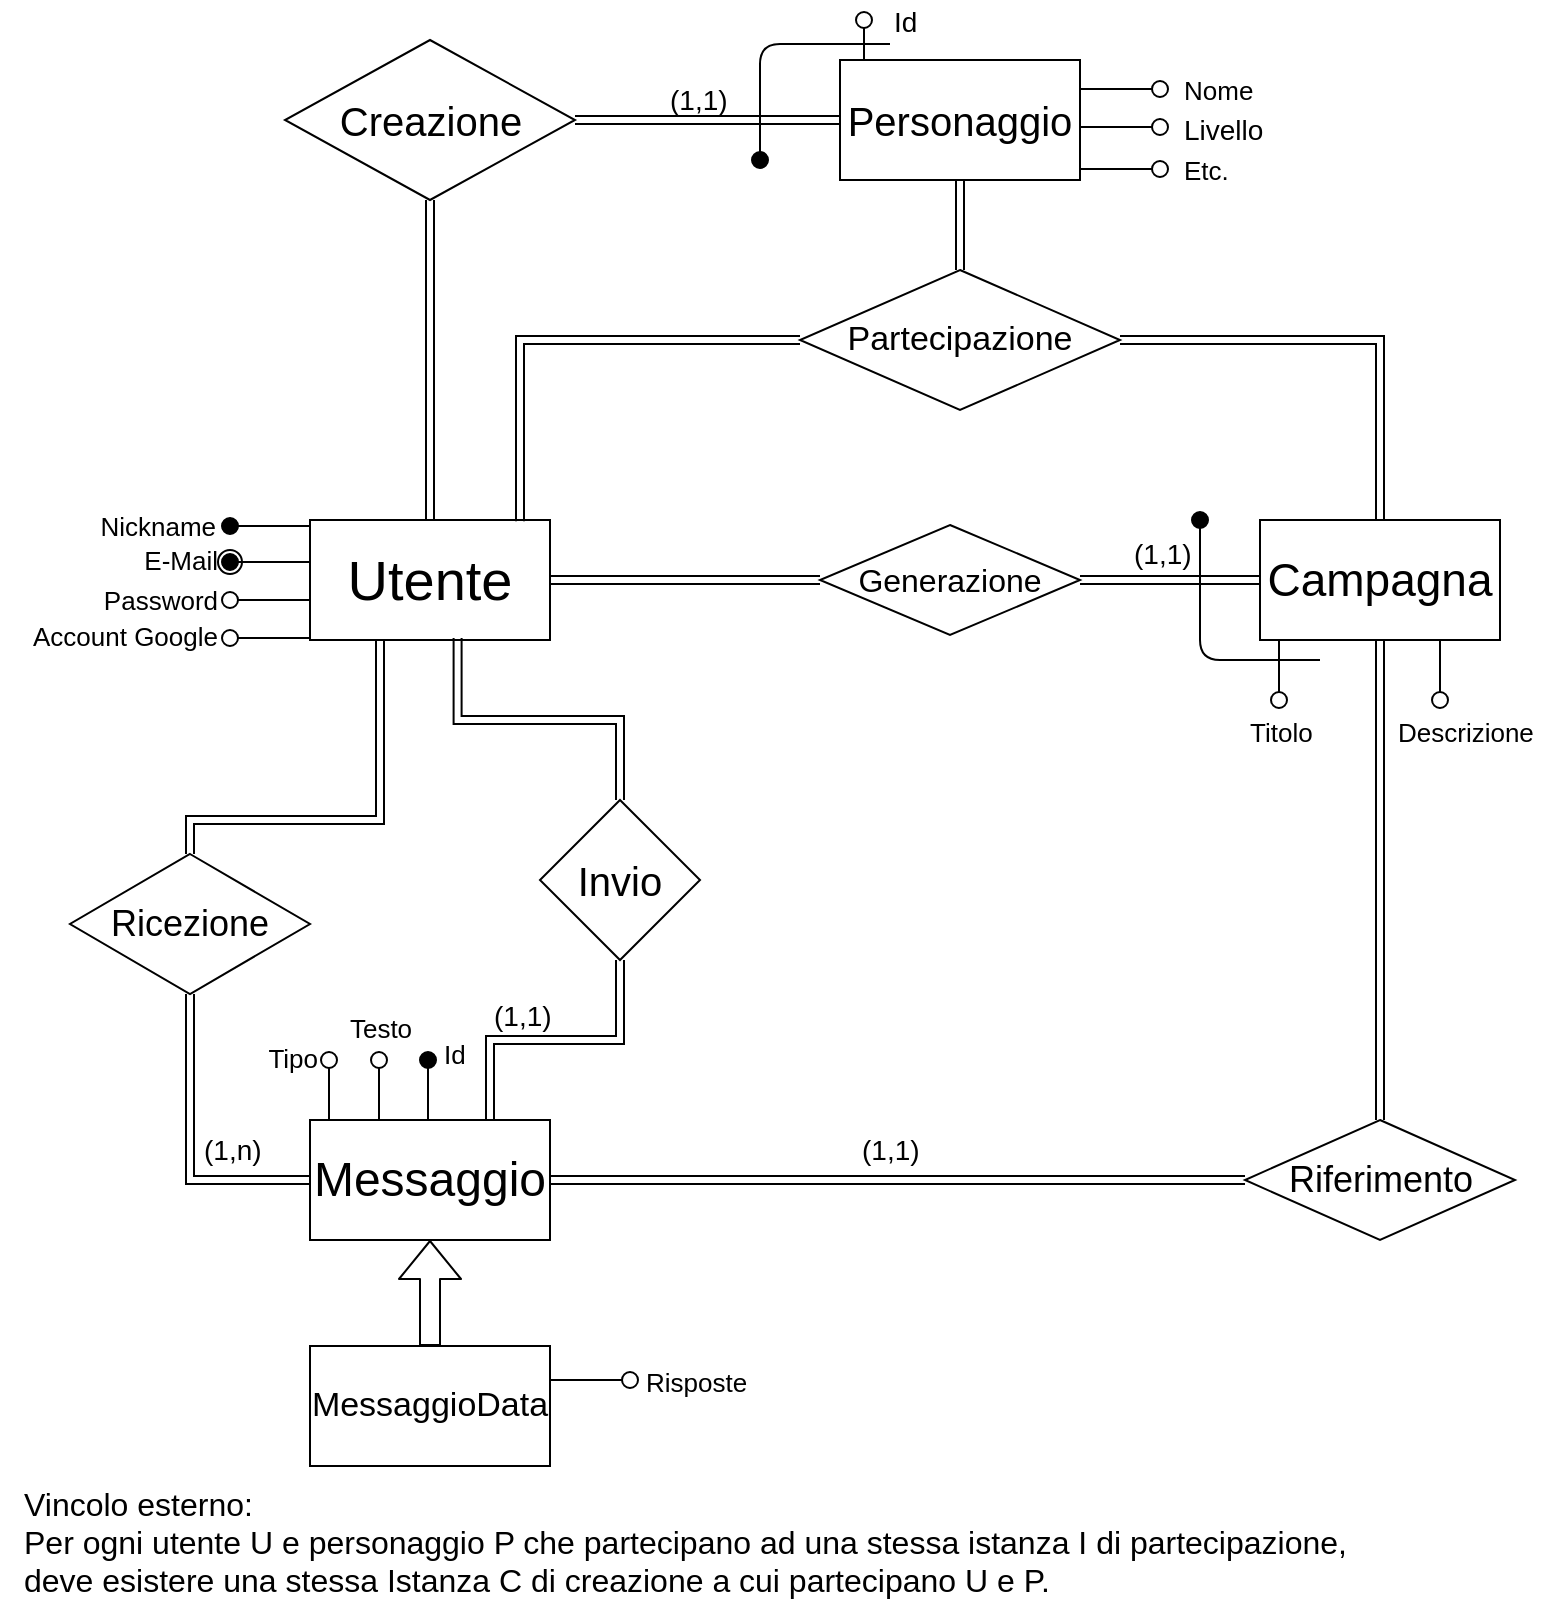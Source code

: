 <mxfile version="10.6.7" type="device"><diagram id="UXINHJAPr1Iko0EEeCQH" name="Page-1"><mxGraphModel dx="1174" dy="706" grid="1" gridSize="10" guides="1" tooltips="1" connect="1" arrows="1" fold="1" page="1" pageScale="1" pageWidth="827" pageHeight="1169" math="0" shadow="0"><root><mxCell id="0"/><mxCell id="1" parent="0"/><mxCell id="1xMVELPJUPynSALlXkZD-99" value="" style="ellipse;whiteSpace=wrap;html=1;aspect=fixed;align=right;" parent="1" vertex="1"><mxGeometry x="159" y="275" width="12" height="12" as="geometry"/></mxCell><mxCell id="1xMVELPJUPynSALlXkZD-27" style="edgeStyle=orthogonalEdgeStyle;shape=link;rounded=0;orthogonalLoop=1;jettySize=auto;html=1;entryX=0.5;entryY=0;entryDx=0;entryDy=0;" parent="1" source="1xMVELPJUPynSALlXkZD-1" target="1xMVELPJUPynSALlXkZD-11" edge="1"><mxGeometry relative="1" as="geometry"><mxPoint x="130" y="290" as="targetPoint"/><Array as="points"><mxPoint x="240" y="410"/><mxPoint x="145" y="410"/></Array></mxGeometry></mxCell><mxCell id="1xMVELPJUPynSALlXkZD-1" value="&lt;font style=&quot;font-size: 28px&quot;&gt;Utente&lt;/font&gt;" style="rounded=0;whiteSpace=wrap;html=1;" parent="1" vertex="1"><mxGeometry x="205" y="260" width="120" height="60" as="geometry"/></mxCell><mxCell id="1xMVELPJUPynSALlXkZD-24" style="edgeStyle=none;shape=link;rounded=0;orthogonalLoop=1;jettySize=auto;html=1;exitX=0.5;exitY=1;exitDx=0;exitDy=0;entryX=0.5;entryY=0;entryDx=0;entryDy=0;" parent="1" source="1xMVELPJUPynSALlXkZD-3" target="1xMVELPJUPynSALlXkZD-16" edge="1"><mxGeometry relative="1" as="geometry"/></mxCell><mxCell id="1xMVELPJUPynSALlXkZD-3" value="&lt;font style=&quot;font-size: 20px&quot;&gt;Personaggio&lt;/font&gt;" style="rounded=0;whiteSpace=wrap;html=1;" parent="1" vertex="1"><mxGeometry x="470" y="30" width="120" height="60" as="geometry"/></mxCell><mxCell id="1xMVELPJUPynSALlXkZD-6" value="&lt;font style=&quot;font-size: 23px&quot;&gt;Campagna&lt;/font&gt;" style="rounded=0;whiteSpace=wrap;html=1;" parent="1" vertex="1"><mxGeometry x="680" y="260" width="120" height="60" as="geometry"/></mxCell><mxCell id="1xMVELPJUPynSALlXkZD-29" style="edgeStyle=orthogonalEdgeStyle;shape=link;rounded=0;orthogonalLoop=1;jettySize=auto;html=1;exitX=0.75;exitY=0;exitDx=0;exitDy=0;entryX=0.5;entryY=1;entryDx=0;entryDy=0;" parent="1" source="1xMVELPJUPynSALlXkZD-9" target="1xMVELPJUPynSALlXkZD-12" edge="1"><mxGeometry relative="1" as="geometry"/></mxCell><mxCell id="1xMVELPJUPynSALlXkZD-31" style="edgeStyle=orthogonalEdgeStyle;shape=link;rounded=0;orthogonalLoop=1;jettySize=auto;html=1;entryX=0;entryY=0.5;entryDx=0;entryDy=0;" parent="1" source="1xMVELPJUPynSALlXkZD-9" target="1xMVELPJUPynSALlXkZD-18" edge="1"><mxGeometry relative="1" as="geometry"/></mxCell><mxCell id="1xMVELPJUPynSALlXkZD-9" value="&lt;font style=&quot;font-size: 24px&quot;&gt;Messaggio&lt;/font&gt;" style="rounded=0;whiteSpace=wrap;html=1;" parent="1" vertex="1"><mxGeometry x="205" y="560" width="120" height="60" as="geometry"/></mxCell><mxCell id="1xMVELPJUPynSALlXkZD-28" style="edgeStyle=orthogonalEdgeStyle;shape=link;rounded=0;orthogonalLoop=1;jettySize=auto;html=1;exitX=0.5;exitY=1;exitDx=0;exitDy=0;entryX=0;entryY=0.5;entryDx=0;entryDy=0;" parent="1" source="1xMVELPJUPynSALlXkZD-11" target="1xMVELPJUPynSALlXkZD-9" edge="1"><mxGeometry relative="1" as="geometry"/></mxCell><mxCell id="1xMVELPJUPynSALlXkZD-11" value="&lt;font style=&quot;font-size: 18px&quot;&gt;Ricezione&lt;/font&gt;" style="rhombus;whiteSpace=wrap;html=1;" parent="1" vertex="1"><mxGeometry x="85" y="427" width="120" height="70" as="geometry"/></mxCell><mxCell id="1xMVELPJUPynSALlXkZD-30" style="edgeStyle=orthogonalEdgeStyle;shape=link;rounded=0;orthogonalLoop=1;jettySize=auto;html=1;exitX=0.5;exitY=0;exitDx=0;exitDy=0;entryX=0.615;entryY=0.983;entryDx=0;entryDy=0;entryPerimeter=0;" parent="1" source="1xMVELPJUPynSALlXkZD-12" target="1xMVELPJUPynSALlXkZD-1" edge="1"><mxGeometry relative="1" as="geometry"/></mxCell><mxCell id="1xMVELPJUPynSALlXkZD-12" value="&lt;font style=&quot;font-size: 20px&quot;&gt;Invio&lt;/font&gt;" style="rhombus;whiteSpace=wrap;html=1;" parent="1" vertex="1"><mxGeometry x="320" y="400" width="80" height="80" as="geometry"/></mxCell><mxCell id="1xMVELPJUPynSALlXkZD-20" style="rounded=0;orthogonalLoop=1;jettySize=auto;html=1;shape=link;" parent="1" source="1xMVELPJUPynSALlXkZD-15" target="1xMVELPJUPynSALlXkZD-1" edge="1"><mxGeometry relative="1" as="geometry"/></mxCell><mxCell id="1xMVELPJUPynSALlXkZD-23" style="edgeStyle=none;shape=link;rounded=0;orthogonalLoop=1;jettySize=auto;html=1;" parent="1" source="1xMVELPJUPynSALlXkZD-15" target="1xMVELPJUPynSALlXkZD-3" edge="1"><mxGeometry relative="1" as="geometry"/></mxCell><mxCell id="1xMVELPJUPynSALlXkZD-15" value="&lt;font style=&quot;font-size: 20px&quot;&gt;Creazione&lt;/font&gt;" style="rhombus;whiteSpace=wrap;html=1;" parent="1" vertex="1"><mxGeometry x="192.5" y="20" width="145" height="80" as="geometry"/></mxCell><mxCell id="1xMVELPJUPynSALlXkZD-33" style="edgeStyle=orthogonalEdgeStyle;shape=link;rounded=0;orthogonalLoop=1;jettySize=auto;html=1;" parent="1" source="1xMVELPJUPynSALlXkZD-16" target="1xMVELPJUPynSALlXkZD-6" edge="1"><mxGeometry relative="1" as="geometry"/></mxCell><mxCell id="1xMVELPJUPynSALlXkZD-34" style="edgeStyle=orthogonalEdgeStyle;shape=link;rounded=0;orthogonalLoop=1;jettySize=auto;html=1;entryX=0.875;entryY=0.01;entryDx=0;entryDy=0;entryPerimeter=0;" parent="1" source="1xMVELPJUPynSALlXkZD-16" target="1xMVELPJUPynSALlXkZD-1" edge="1"><mxGeometry relative="1" as="geometry"/></mxCell><mxCell id="1xMVELPJUPynSALlXkZD-16" value="&lt;font style=&quot;font-size: 17px&quot;&gt;Partecipazione&lt;/font&gt;" style="rhombus;whiteSpace=wrap;html=1;" parent="1" vertex="1"><mxGeometry x="450" y="135" width="160" height="70" as="geometry"/></mxCell><mxCell id="1xMVELPJUPynSALlXkZD-25" style="edgeStyle=none;shape=link;rounded=0;orthogonalLoop=1;jettySize=auto;html=1;exitX=1;exitY=0.5;exitDx=0;exitDy=0;entryX=0;entryY=0.5;entryDx=0;entryDy=0;" parent="1" source="1xMVELPJUPynSALlXkZD-17" target="1xMVELPJUPynSALlXkZD-6" edge="1"><mxGeometry relative="1" as="geometry"/></mxCell><mxCell id="1xMVELPJUPynSALlXkZD-26" style="edgeStyle=none;shape=link;rounded=0;orthogonalLoop=1;jettySize=auto;html=1;exitX=0;exitY=0.5;exitDx=0;exitDy=0;entryX=1;entryY=0.5;entryDx=0;entryDy=0;" parent="1" source="1xMVELPJUPynSALlXkZD-17" target="1xMVELPJUPynSALlXkZD-1" edge="1"><mxGeometry relative="1" as="geometry"/></mxCell><mxCell id="1xMVELPJUPynSALlXkZD-17" value="&lt;font style=&quot;font-size: 16px&quot;&gt;Generazione&lt;/font&gt;" style="rhombus;whiteSpace=wrap;html=1;" parent="1" vertex="1"><mxGeometry x="460" y="262.5" width="130" height="55" as="geometry"/></mxCell><mxCell id="1xMVELPJUPynSALlXkZD-32" style="edgeStyle=orthogonalEdgeStyle;shape=link;rounded=0;orthogonalLoop=1;jettySize=auto;html=1;exitX=0.5;exitY=0;exitDx=0;exitDy=0;entryX=0.5;entryY=1;entryDx=0;entryDy=0;" parent="1" source="1xMVELPJUPynSALlXkZD-18" target="1xMVELPJUPynSALlXkZD-6" edge="1"><mxGeometry relative="1" as="geometry"/></mxCell><mxCell id="1xMVELPJUPynSALlXkZD-18" value="&lt;font style=&quot;font-size: 18px&quot;&gt;Riferimento&lt;/font&gt;" style="rhombus;whiteSpace=wrap;html=1;" parent="1" vertex="1"><mxGeometry x="672.5" y="560" width="135" height="60" as="geometry"/></mxCell><mxCell id="1xMVELPJUPynSALlXkZD-56" value="&lt;font style=&quot;font-size: 14px&quot;&gt;Id&lt;/font&gt;" style="text;html=1;resizable=0;points=[];autosize=1;align=left;verticalAlign=top;spacingTop=-4;" parent="1" vertex="1"><mxGeometry x="495" width="30" height="20" as="geometry"/></mxCell><mxCell id="1xMVELPJUPynSALlXkZD-57" value="&lt;font style=&quot;font-size: 13px&quot;&gt;Nome&lt;/font&gt;" style="text;html=1;resizable=0;points=[];autosize=1;align=left;verticalAlign=top;spacingTop=-4;" parent="1" vertex="1"><mxGeometry x="640" y="35" width="50" height="20" as="geometry"/></mxCell><mxCell id="1xMVELPJUPynSALlXkZD-58" value="&lt;font style=&quot;font-size: 14px&quot;&gt;Livello&lt;/font&gt;" style="text;html=1;resizable=0;points=[];autosize=1;align=left;verticalAlign=top;spacingTop=-4;" parent="1" vertex="1"><mxGeometry x="640" y="54" width="60" height="20" as="geometry"/></mxCell><mxCell id="1xMVELPJUPynSALlXkZD-59" value="&lt;font style=&quot;font-size: 13px&quot;&gt;Etc.&lt;/font&gt;" style="text;html=1;resizable=0;points=[];autosize=1;align=left;verticalAlign=top;spacingTop=-4;" parent="1" vertex="1"><mxGeometry x="640" y="75" width="40" height="20" as="geometry"/></mxCell><mxCell id="1xMVELPJUPynSALlXkZD-60" value="" style="html=1;verticalAlign=bottom;startArrow=oval;startFill=1;endArrow=none;startSize=8;endFill=0;" parent="1" edge="1"><mxGeometry width="60" relative="1" as="geometry"><mxPoint x="430" y="80" as="sourcePoint"/><mxPoint x="495" y="22" as="targetPoint"/><Array as="points"><mxPoint x="430" y="22"/></Array></mxGeometry></mxCell><mxCell id="1xMVELPJUPynSALlXkZD-61" value="" style="html=1;verticalAlign=bottom;startArrow=oval;startFill=1;endArrow=none;startSize=8;endFill=0;" parent="1" edge="1"><mxGeometry width="60" relative="1" as="geometry"><mxPoint x="264" y="530" as="sourcePoint"/><mxPoint x="264" y="560" as="targetPoint"/></mxGeometry></mxCell><mxCell id="1xMVELPJUPynSALlXkZD-62" value="&lt;font style=&quot;font-size: 14px&quot;&gt;(1,1)&lt;/font&gt;" style="text;html=1;resizable=0;points=[];autosize=1;align=left;verticalAlign=top;spacingTop=-4;" parent="1" vertex="1"><mxGeometry x="383" y="39" width="40" height="20" as="geometry"/></mxCell><mxCell id="1xMVELPJUPynSALlXkZD-63" value="&lt;font style=&quot;font-size: 14px&quot;&gt;(1,1)&lt;/font&gt;" style="text;html=1;resizable=0;points=[];autosize=1;align=left;verticalAlign=top;spacingTop=-4;" parent="1" vertex="1"><mxGeometry x="615" y="266" width="40" height="20" as="geometry"/></mxCell><mxCell id="1xMVELPJUPynSALlXkZD-66" value="&lt;font style=&quot;font-size: 14px&quot;&gt;(1,1)&lt;/font&gt;" style="text;html=1;resizable=0;points=[];autosize=1;align=left;verticalAlign=top;spacingTop=-4;" parent="1" vertex="1"><mxGeometry x="479" y="564" width="40" height="20" as="geometry"/></mxCell><mxCell id="1xMVELPJUPynSALlXkZD-67" value="&lt;span&gt;&lt;font style=&quot;font-size: 14px&quot;&gt;(1,1)&lt;/font&gt;&lt;/span&gt;" style="text;html=1;resizable=0;points=[];autosize=1;align=left;verticalAlign=top;spacingTop=-4;" parent="1" vertex="1"><mxGeometry x="295" y="497" width="40" height="20" as="geometry"/></mxCell><mxCell id="1xMVELPJUPynSALlXkZD-68" value="&lt;span&gt;&lt;font style=&quot;font-size: 14px&quot;&gt;(1,n)&lt;/font&gt;&lt;/span&gt;" style="text;html=1;resizable=0;points=[];autosize=1;align=left;verticalAlign=top;spacingTop=-4;" parent="1" vertex="1"><mxGeometry x="150" y="564" width="40" height="20" as="geometry"/></mxCell><mxCell id="1xMVELPJUPynSALlXkZD-69" value="" style="html=1;verticalAlign=bottom;startArrow=oval;startFill=0;endArrow=none;startSize=8;endFill=0;" parent="1" edge="1"><mxGeometry width="60" relative="1" as="geometry"><mxPoint x="214.5" y="530" as="sourcePoint"/><mxPoint x="214.5" y="560" as="targetPoint"/></mxGeometry></mxCell><mxCell id="1xMVELPJUPynSALlXkZD-71" value="" style="html=1;verticalAlign=bottom;startArrow=oval;startFill=0;endArrow=none;startSize=8;endFill=0;" parent="1" edge="1"><mxGeometry width="60" relative="1" as="geometry"><mxPoint x="239.5" y="530" as="sourcePoint"/><mxPoint x="239.5" y="560" as="targetPoint"/></mxGeometry></mxCell><mxCell id="1xMVELPJUPynSALlXkZD-74" value="&lt;font style=&quot;font-size: 13px&quot;&gt;Id&lt;/font&gt;" style="text;html=1;resizable=0;points=[];autosize=1;align=left;verticalAlign=top;spacingTop=-4;" parent="1" vertex="1"><mxGeometry x="270" y="517" width="30" height="20" as="geometry"/></mxCell><mxCell id="1xMVELPJUPynSALlXkZD-75" value="&lt;div style=&quot;text-align: center&quot;&gt;&lt;span style=&quot;font-size: 13px&quot;&gt;Testo&lt;/span&gt;&lt;/div&gt;" style="text;html=1;resizable=0;points=[];autosize=1;align=center;verticalAlign=top;spacingTop=-4;" parent="1" vertex="1"><mxGeometry x="215" y="504" width="50" height="20" as="geometry"/></mxCell><mxCell id="1xMVELPJUPynSALlXkZD-76" value="&lt;font style=&quot;font-size: 13px&quot;&gt;Tipo&lt;/font&gt;" style="text;html=1;resizable=0;points=[];autosize=1;align=right;verticalAlign=top;spacingTop=-4;" parent="1" vertex="1"><mxGeometry x="170" y="518.5" width="40" height="20" as="geometry"/></mxCell><mxCell id="1xMVELPJUPynSALlXkZD-78" value="" style="html=1;verticalAlign=bottom;startArrow=oval;startFill=0;endArrow=none;startSize=8;endFill=0;" parent="1" edge="1"><mxGeometry width="60" relative="1" as="geometry"><mxPoint x="689.5" y="350" as="sourcePoint"/><mxPoint x="689.5" y="320" as="targetPoint"/></mxGeometry></mxCell><mxCell id="1xMVELPJUPynSALlXkZD-79" value="" style="html=1;verticalAlign=bottom;startArrow=oval;startFill=1;endArrow=none;startSize=8;endFill=0;exitX=0.875;exitY=-0.3;exitDx=0;exitDy=0;exitPerimeter=0;" parent="1" source="1xMVELPJUPynSALlXkZD-63" edge="1"><mxGeometry width="60" relative="1" as="geometry"><mxPoint x="712.5" y="286" as="sourcePoint"/><mxPoint x="710" y="330" as="targetPoint"/><Array as="points"><mxPoint x="650" y="330"/></Array></mxGeometry></mxCell><mxCell id="1xMVELPJUPynSALlXkZD-80" value="" style="html=1;verticalAlign=bottom;startArrow=oval;startFill=0;endArrow=none;startSize=8;endFill=0;" parent="1" edge="1"><mxGeometry width="60" relative="1" as="geometry"><mxPoint x="770" y="350" as="sourcePoint"/><mxPoint x="770" y="320" as="targetPoint"/></mxGeometry></mxCell><mxCell id="1xMVELPJUPynSALlXkZD-81" value="&lt;font style=&quot;font-size: 13px&quot;&gt;Descrizione&lt;/font&gt;" style="text;html=1;resizable=0;points=[];autosize=1;align=left;verticalAlign=top;spacingTop=-4;" parent="1" vertex="1"><mxGeometry x="747" y="356" width="80" height="20" as="geometry"/></mxCell><mxCell id="1xMVELPJUPynSALlXkZD-82" value="&lt;font style=&quot;font-size: 13px&quot;&gt;Titolo&lt;/font&gt;" style="text;html=1;resizable=0;points=[];autosize=1;align=left;verticalAlign=top;spacingTop=-4;" parent="1" vertex="1"><mxGeometry x="672.5" y="356" width="50" height="20" as="geometry"/></mxCell><mxCell id="1xMVELPJUPynSALlXkZD-83" value="" style="html=1;verticalAlign=bottom;startArrow=oval;startFill=1;endArrow=none;startSize=8;endFill=0;" parent="1" edge="1"><mxGeometry width="60" relative="1" as="geometry"><mxPoint x="165" y="263" as="sourcePoint"/><mxPoint x="205" y="263" as="targetPoint"/></mxGeometry></mxCell><mxCell id="1xMVELPJUPynSALlXkZD-84" value="" style="html=1;verticalAlign=bottom;startArrow=oval;startFill=1;endArrow=none;startSize=8;endFill=0;" parent="1" edge="1"><mxGeometry width="60" relative="1" as="geometry"><mxPoint x="165" y="281" as="sourcePoint"/><mxPoint x="205" y="281" as="targetPoint"/></mxGeometry></mxCell><mxCell id="1xMVELPJUPynSALlXkZD-85" value="" style="html=1;verticalAlign=bottom;startArrow=oval;startFill=0;endArrow=none;startSize=8;endFill=0;" parent="1" edge="1"><mxGeometry width="60" relative="1" as="geometry"><mxPoint x="165" y="300" as="sourcePoint"/><mxPoint x="205" y="300" as="targetPoint"/></mxGeometry></mxCell><mxCell id="1xMVELPJUPynSALlXkZD-88" value="" style="html=1;verticalAlign=bottom;startArrow=oval;startFill=0;endArrow=none;startSize=8;endFill=0;" parent="1" edge="1"><mxGeometry width="60" relative="1" as="geometry"><mxPoint x="165" y="319" as="sourcePoint"/><mxPoint x="205" y="319" as="targetPoint"/></mxGeometry></mxCell><mxCell id="1xMVELPJUPynSALlXkZD-89" value="&lt;div style=&quot;text-align: right&quot;&gt;&lt;span style=&quot;font-size: 13px&quot;&gt;Nickname&lt;/span&gt;&lt;/div&gt;" style="text;html=1;resizable=0;points=[];autosize=1;align=right;verticalAlign=top;spacingTop=-4;" parent="1" vertex="1"><mxGeometry x="89" y="252.5" width="70" height="20" as="geometry"/></mxCell><mxCell id="1xMVELPJUPynSALlXkZD-90" value="&lt;div style=&quot;text-align: right&quot;&gt;&lt;span style=&quot;font-size: 13px&quot;&gt;E-Mail&lt;/span&gt;&lt;/div&gt;" style="text;html=1;resizable=0;points=[];autosize=1;align=right;verticalAlign=top;spacingTop=-4;" parent="1" vertex="1"><mxGeometry x="110" y="270" width="50" height="20" as="geometry"/></mxCell><mxCell id="1xMVELPJUPynSALlXkZD-91" value="&lt;div style=&quot;text-align: right&quot;&gt;&lt;span style=&quot;font-size: 13px&quot;&gt;Password&lt;/span&gt;&lt;/div&gt;" style="text;html=1;resizable=0;points=[];autosize=1;align=right;verticalAlign=top;spacingTop=-4;" parent="1" vertex="1"><mxGeometry x="90" y="290" width="70" height="20" as="geometry"/></mxCell><mxCell id="1xMVELPJUPynSALlXkZD-92" value="&lt;div style=&quot;text-align: right&quot;&gt;&lt;span style=&quot;font-size: 13px&quot;&gt;Account Google&lt;/span&gt;&lt;/div&gt;" style="text;html=1;resizable=0;points=[];autosize=1;align=right;verticalAlign=top;spacingTop=-4;" parent="1" vertex="1"><mxGeometry x="50" y="307.5" width="110" height="20" as="geometry"/></mxCell><mxCell id="1xMVELPJUPynSALlXkZD-93" value="" style="html=1;verticalAlign=bottom;startArrow=oval;startFill=0;endArrow=none;startSize=8;endFill=0;" parent="1" edge="1"><mxGeometry width="60" relative="1" as="geometry"><mxPoint x="630" y="44.5" as="sourcePoint"/><mxPoint x="590" y="44.5" as="targetPoint"/></mxGeometry></mxCell><mxCell id="1xMVELPJUPynSALlXkZD-94" value="" style="html=1;verticalAlign=bottom;startArrow=oval;startFill=0;endArrow=none;startSize=8;endFill=0;" parent="1" edge="1"><mxGeometry width="60" relative="1" as="geometry"><mxPoint x="630" y="63.5" as="sourcePoint"/><mxPoint x="590" y="63.5" as="targetPoint"/></mxGeometry></mxCell><mxCell id="1xMVELPJUPynSALlXkZD-95" value="" style="html=1;verticalAlign=bottom;startArrow=oval;startFill=0;endArrow=none;startSize=8;endFill=0;" parent="1" edge="1"><mxGeometry width="60" relative="1" as="geometry"><mxPoint x="630" y="84.5" as="sourcePoint"/><mxPoint x="590" y="84.5" as="targetPoint"/></mxGeometry></mxCell><mxCell id="1xMVELPJUPynSALlXkZD-98" value="" style="html=1;verticalAlign=bottom;startArrow=oval;startFill=0;endArrow=none;startSize=8;endFill=0;" parent="1" edge="1"><mxGeometry width="60" relative="1" as="geometry"><mxPoint x="482" y="10" as="sourcePoint"/><mxPoint x="482" y="30" as="targetPoint"/></mxGeometry></mxCell><mxCell id="1xMVELPJUPynSALlXkZD-107" value="&lt;font style=&quot;font-size: 16px&quot;&gt;Vincolo esterno:&lt;br&gt;Per ogni utente U e personaggio P che partecipano ad una stessa istanza I di partecipazione,&amp;nbsp;&lt;br&gt;deve esistere una stessa Istanza C di creazione a cui partecipano U e P.&lt;br&gt;&lt;/font&gt;" style="text;html=1;resizable=0;points=[];autosize=1;align=left;verticalAlign=top;spacingTop=-4;" parent="1" vertex="1"><mxGeometry x="60" y="740" width="680" height="50" as="geometry"/></mxCell><mxCell id="KSWxNyVzkD7YE7fF5BAR-4" value="&lt;font style=&quot;font-size: 17px&quot;&gt;MessaggioData&lt;/font&gt;" style="rounded=0;whiteSpace=wrap;html=1;" vertex="1" parent="1"><mxGeometry x="205" y="673" width="120" height="60" as="geometry"/></mxCell><mxCell id="I0dJa0CTGCYCZQ-R7pMP-1" value="" style="shape=flexArrow;endArrow=classic;html=1;exitX=0.5;exitY=0;exitDx=0;exitDy=0;entryX=0.5;entryY=1;entryDx=0;entryDy=0;" edge="1" parent="1" source="KSWxNyVzkD7YE7fF5BAR-4" target="1xMVELPJUPynSALlXkZD-9"><mxGeometry width="50" height="50" relative="1" as="geometry"><mxPoint x="315" y="674" as="sourcePoint"/><mxPoint x="365" y="624" as="targetPoint"/></mxGeometry></mxCell><mxCell id="I0dJa0CTGCYCZQ-R7pMP-4" value="" style="html=1;verticalAlign=bottom;startArrow=oval;startFill=0;endArrow=none;startSize=8;endFill=0;" edge="1" parent="1"><mxGeometry width="60" relative="1" as="geometry"><mxPoint x="365" y="690" as="sourcePoint"/><mxPoint x="325" y="690" as="targetPoint"/></mxGeometry></mxCell><mxCell id="I0dJa0CTGCYCZQ-R7pMP-5" value="&lt;font style=&quot;font-size: 13px&quot;&gt;Risposte&lt;/font&gt;" style="text;html=1;resizable=0;points=[];autosize=1;align=left;verticalAlign=top;spacingTop=-4;" vertex="1" parent="1"><mxGeometry x="371" y="681" width="70" height="20" as="geometry"/></mxCell></root></mxGraphModel></diagram></mxfile>